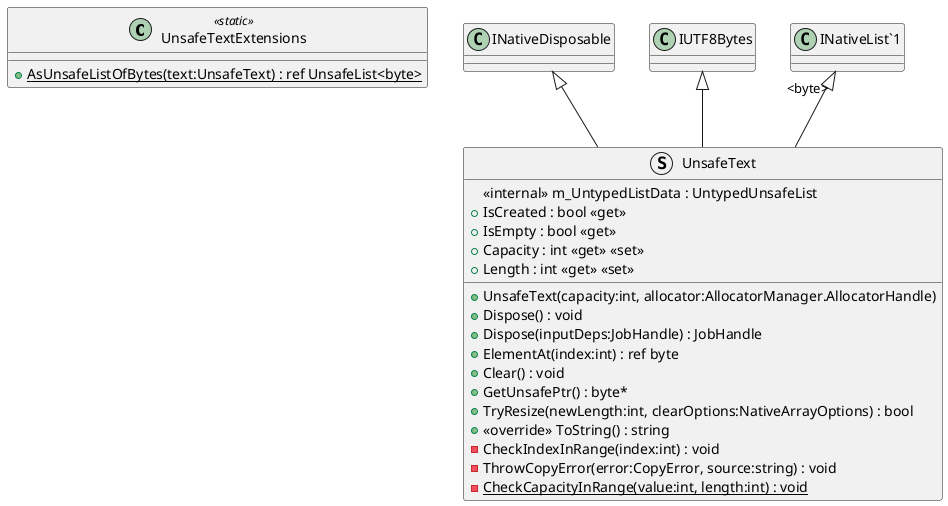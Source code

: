 @startuml
class UnsafeTextExtensions <<static>> {
    + {static} AsUnsafeListOfBytes(text:UnsafeText) : ref UnsafeList<byte>
}
struct UnsafeText {
    <<internal>> m_UntypedListData : UntypedUnsafeList
    + UnsafeText(capacity:int, allocator:AllocatorManager.AllocatorHandle)
    + IsCreated : bool <<get>>
    + Dispose() : void
    + Dispose(inputDeps:JobHandle) : JobHandle
    + IsEmpty : bool <<get>>
    + ElementAt(index:int) : ref byte
    + Clear() : void
    + GetUnsafePtr() : byte*
    + TryResize(newLength:int, clearOptions:NativeArrayOptions) : bool
    + Capacity : int <<get>> <<set>>
    + Length : int <<get>> <<set>>
    + <<override>> ToString() : string
    - CheckIndexInRange(index:int) : void
    - ThrowCopyError(error:CopyError, source:string) : void
    {static} - CheckCapacityInRange(value:int, length:int) : void
}
INativeDisposable <|-- UnsafeText
IUTF8Bytes <|-- UnsafeText
"INativeList`1" "<byte>" <|-- UnsafeText
@enduml
